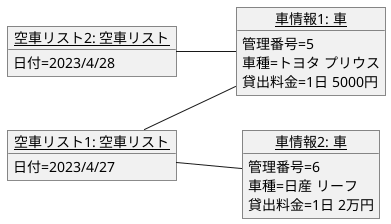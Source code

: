 @startuml オブジェクト図
    left to right direction
    object "<u>空車リスト2: 空車リスト</u>" as k2 {
        日付=2023/4/28
    }
    object "<u>空車リスト1: 空車リスト</u>" as k1 {
        日付=2023/4/27
    }
    object "<u>車情報1: 車</u>" as car1 {
        管理番号=5
        車種=トヨタ プリウス
        貸出料金=1日 5000円
    }
    object "<u>車情報2: 車</u>" as car2 {
        管理番号=6
        車種=日産 リーフ
        貸出料金=1日 2万円
    }
    k1 -- car1
    k1 -- car2
    k2 -- car1
@enduml